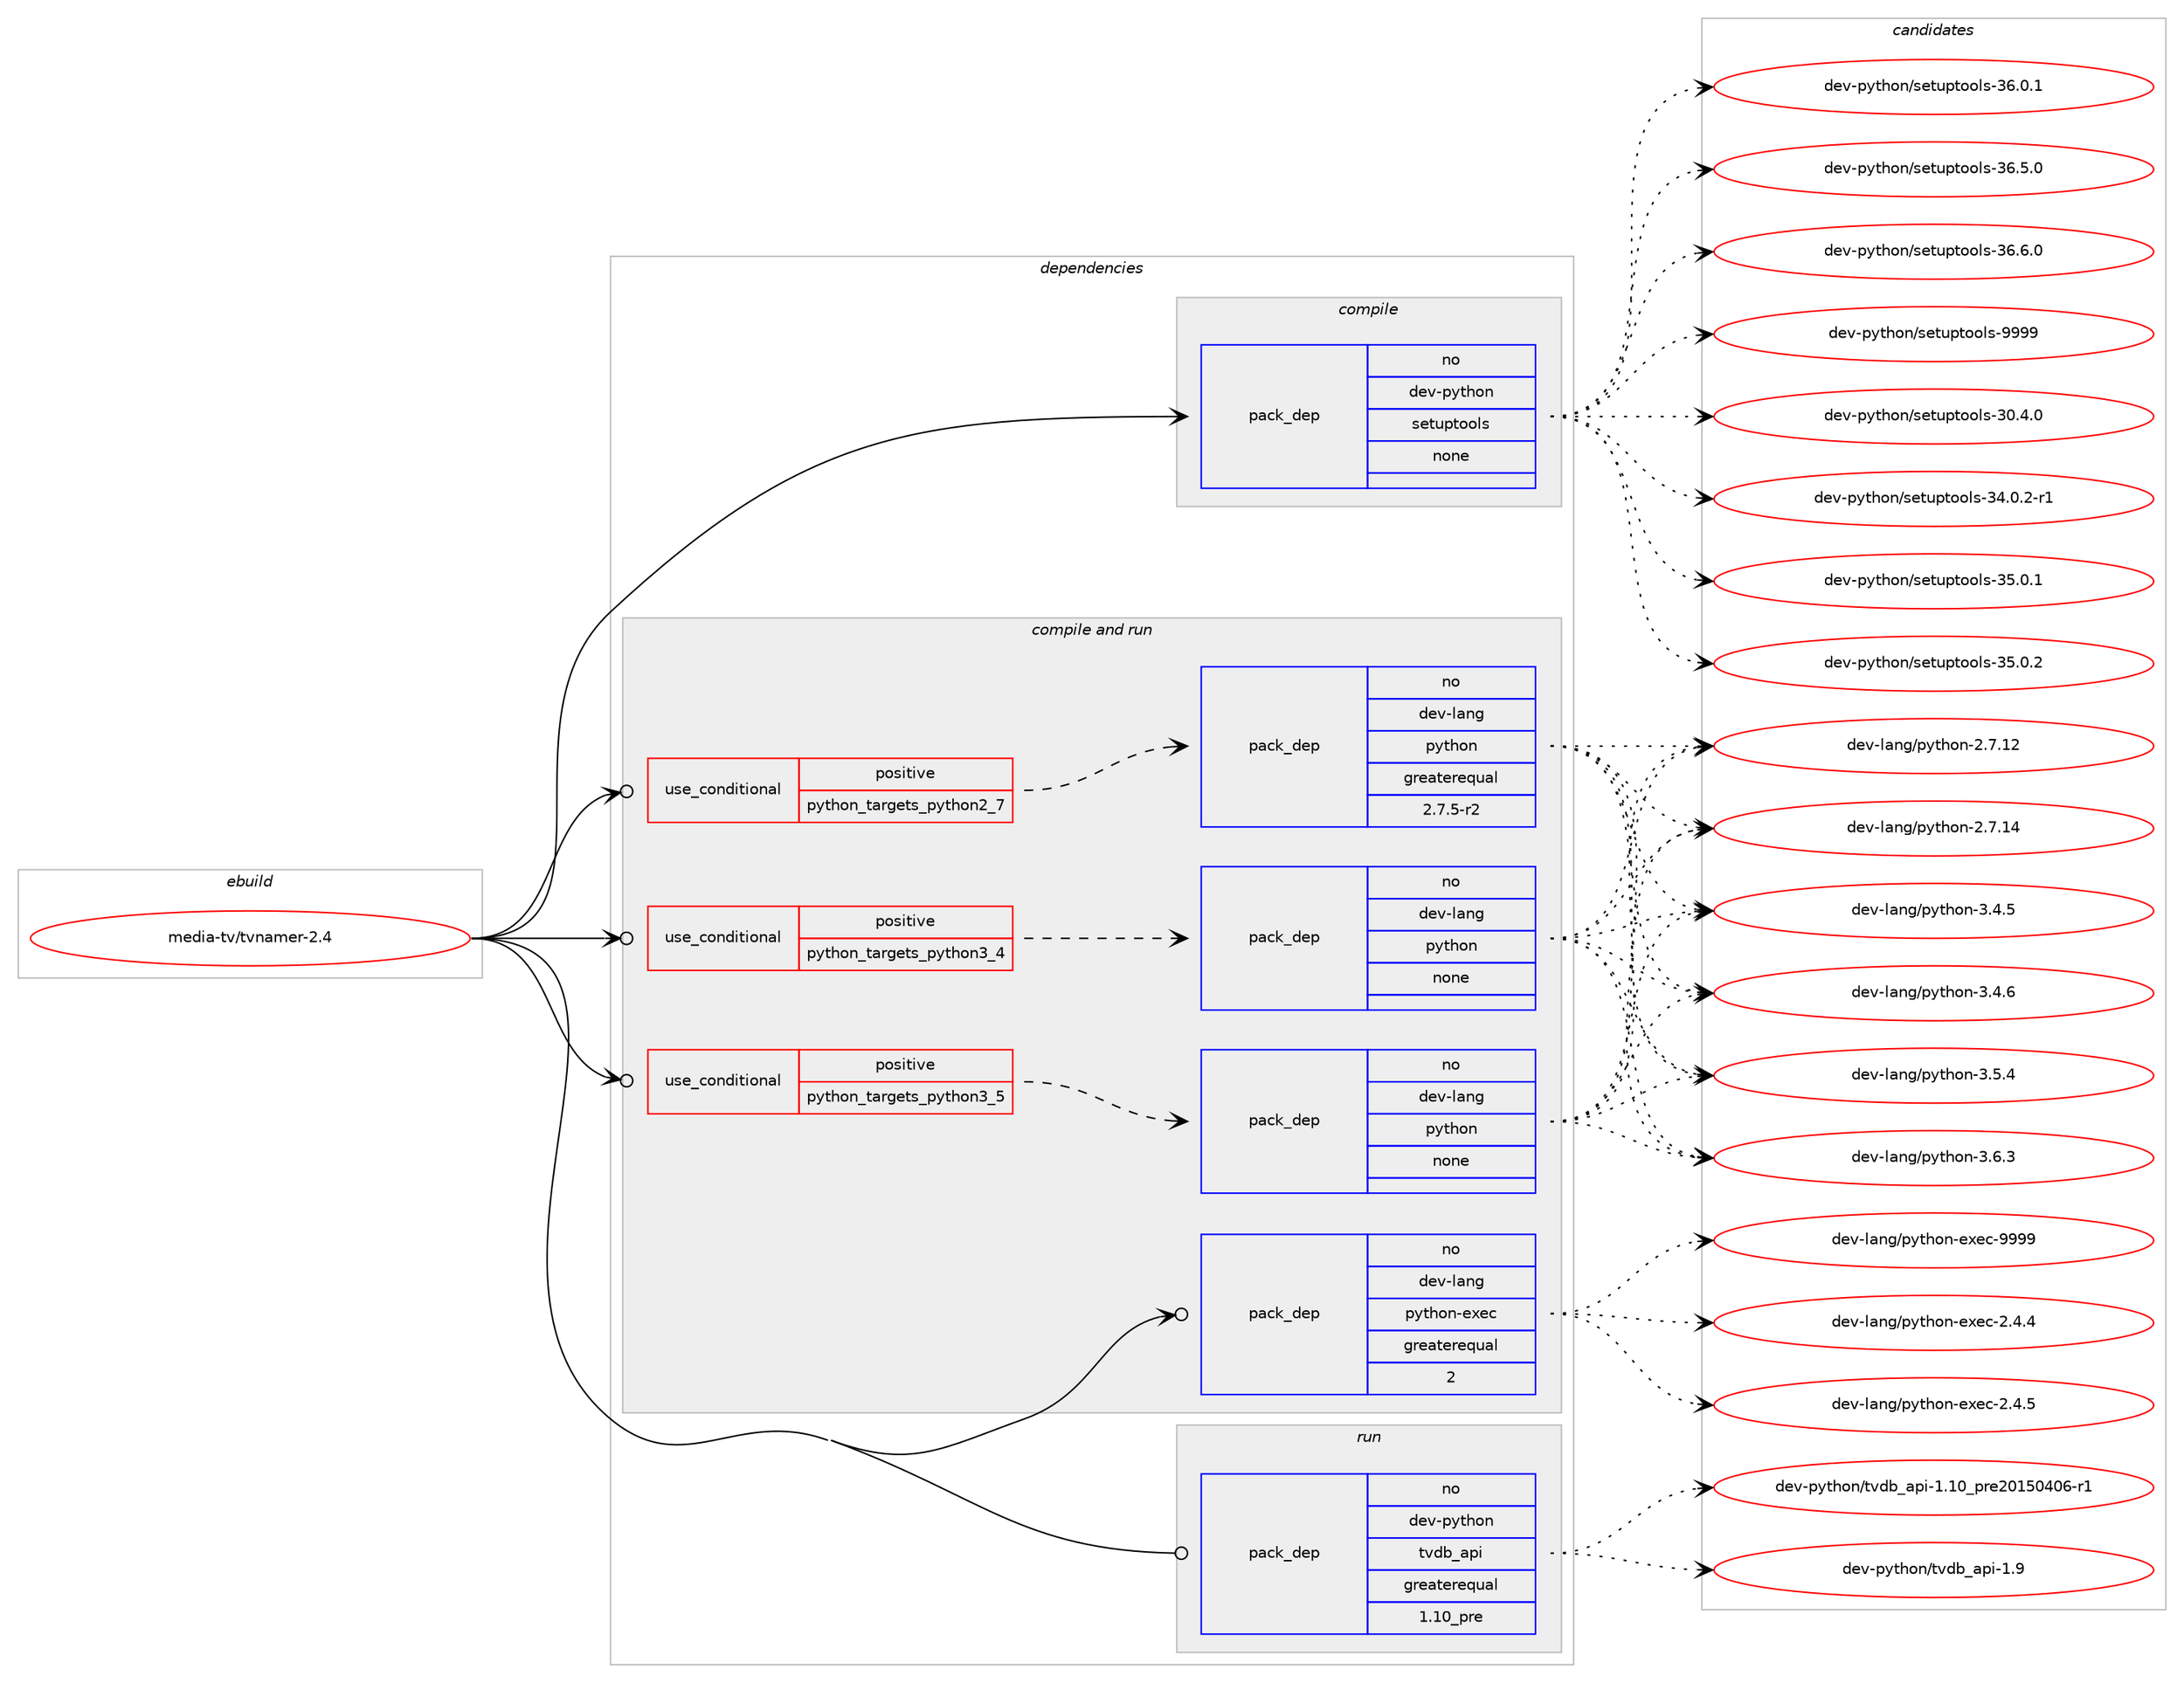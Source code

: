 digraph prolog {

# *************
# Graph options
# *************

newrank=true;
concentrate=true;
compound=true;
graph [rankdir=LR,fontname=Helvetica,fontsize=10,ranksep=1.5];#, ranksep=2.5, nodesep=0.2];
edge  [arrowhead=vee];
node  [fontname=Helvetica,fontsize=10];

# **********
# The ebuild
# **********

subgraph cluster_leftcol {
color=gray;
rank=same;
label=<<i>ebuild</i>>;
id [label="media-tv/tvnamer-2.4", color=red, width=4, href="../media-tv/tvnamer-2.4.svg"];
}

# ****************
# The dependencies
# ****************

subgraph cluster_midcol {
color=gray;
label=<<i>dependencies</i>>;
subgraph cluster_compile {
fillcolor="#eeeeee";
style=filled;
label=<<i>compile</i>>;
subgraph pack287401 {
dependency389132 [label=<<TABLE BORDER="0" CELLBORDER="1" CELLSPACING="0" CELLPADDING="4" WIDTH="220"><TR><TD ROWSPAN="6" CELLPADDING="30">pack_dep</TD></TR><TR><TD WIDTH="110">no</TD></TR><TR><TD>dev-python</TD></TR><TR><TD>setuptools</TD></TR><TR><TD>none</TD></TR><TR><TD></TD></TR></TABLE>>, shape=none, color=blue];
}
id:e -> dependency389132:w [weight=20,style="solid",arrowhead="vee"];
}
subgraph cluster_compileandrun {
fillcolor="#eeeeee";
style=filled;
label=<<i>compile and run</i>>;
subgraph cond95412 {
dependency389133 [label=<<TABLE BORDER="0" CELLBORDER="1" CELLSPACING="0" CELLPADDING="4"><TR><TD ROWSPAN="3" CELLPADDING="10">use_conditional</TD></TR><TR><TD>positive</TD></TR><TR><TD>python_targets_python2_7</TD></TR></TABLE>>, shape=none, color=red];
subgraph pack287402 {
dependency389134 [label=<<TABLE BORDER="0" CELLBORDER="1" CELLSPACING="0" CELLPADDING="4" WIDTH="220"><TR><TD ROWSPAN="6" CELLPADDING="30">pack_dep</TD></TR><TR><TD WIDTH="110">no</TD></TR><TR><TD>dev-lang</TD></TR><TR><TD>python</TD></TR><TR><TD>greaterequal</TD></TR><TR><TD>2.7.5-r2</TD></TR></TABLE>>, shape=none, color=blue];
}
dependency389133:e -> dependency389134:w [weight=20,style="dashed",arrowhead="vee"];
}
id:e -> dependency389133:w [weight=20,style="solid",arrowhead="odotvee"];
subgraph cond95413 {
dependency389135 [label=<<TABLE BORDER="0" CELLBORDER="1" CELLSPACING="0" CELLPADDING="4"><TR><TD ROWSPAN="3" CELLPADDING="10">use_conditional</TD></TR><TR><TD>positive</TD></TR><TR><TD>python_targets_python3_4</TD></TR></TABLE>>, shape=none, color=red];
subgraph pack287403 {
dependency389136 [label=<<TABLE BORDER="0" CELLBORDER="1" CELLSPACING="0" CELLPADDING="4" WIDTH="220"><TR><TD ROWSPAN="6" CELLPADDING="30">pack_dep</TD></TR><TR><TD WIDTH="110">no</TD></TR><TR><TD>dev-lang</TD></TR><TR><TD>python</TD></TR><TR><TD>none</TD></TR><TR><TD></TD></TR></TABLE>>, shape=none, color=blue];
}
dependency389135:e -> dependency389136:w [weight=20,style="dashed",arrowhead="vee"];
}
id:e -> dependency389135:w [weight=20,style="solid",arrowhead="odotvee"];
subgraph cond95414 {
dependency389137 [label=<<TABLE BORDER="0" CELLBORDER="1" CELLSPACING="0" CELLPADDING="4"><TR><TD ROWSPAN="3" CELLPADDING="10">use_conditional</TD></TR><TR><TD>positive</TD></TR><TR><TD>python_targets_python3_5</TD></TR></TABLE>>, shape=none, color=red];
subgraph pack287404 {
dependency389138 [label=<<TABLE BORDER="0" CELLBORDER="1" CELLSPACING="0" CELLPADDING="4" WIDTH="220"><TR><TD ROWSPAN="6" CELLPADDING="30">pack_dep</TD></TR><TR><TD WIDTH="110">no</TD></TR><TR><TD>dev-lang</TD></TR><TR><TD>python</TD></TR><TR><TD>none</TD></TR><TR><TD></TD></TR></TABLE>>, shape=none, color=blue];
}
dependency389137:e -> dependency389138:w [weight=20,style="dashed",arrowhead="vee"];
}
id:e -> dependency389137:w [weight=20,style="solid",arrowhead="odotvee"];
subgraph pack287405 {
dependency389139 [label=<<TABLE BORDER="0" CELLBORDER="1" CELLSPACING="0" CELLPADDING="4" WIDTH="220"><TR><TD ROWSPAN="6" CELLPADDING="30">pack_dep</TD></TR><TR><TD WIDTH="110">no</TD></TR><TR><TD>dev-lang</TD></TR><TR><TD>python-exec</TD></TR><TR><TD>greaterequal</TD></TR><TR><TD>2</TD></TR></TABLE>>, shape=none, color=blue];
}
id:e -> dependency389139:w [weight=20,style="solid",arrowhead="odotvee"];
}
subgraph cluster_run {
fillcolor="#eeeeee";
style=filled;
label=<<i>run</i>>;
subgraph pack287406 {
dependency389140 [label=<<TABLE BORDER="0" CELLBORDER="1" CELLSPACING="0" CELLPADDING="4" WIDTH="220"><TR><TD ROWSPAN="6" CELLPADDING="30">pack_dep</TD></TR><TR><TD WIDTH="110">no</TD></TR><TR><TD>dev-python</TD></TR><TR><TD>tvdb_api</TD></TR><TR><TD>greaterequal</TD></TR><TR><TD>1.10_pre</TD></TR></TABLE>>, shape=none, color=blue];
}
id:e -> dependency389140:w [weight=20,style="solid",arrowhead="odot"];
}
}

# **************
# The candidates
# **************

subgraph cluster_choices {
rank=same;
color=gray;
label=<<i>candidates</i>>;

subgraph choice287401 {
color=black;
nodesep=1;
choice100101118451121211161041111104711510111611711211611111110811545514846524648 [label="dev-python/setuptools-30.4.0", color=red, width=4,href="../dev-python/setuptools-30.4.0.svg"];
choice1001011184511212111610411111047115101116117112116111111108115455152464846504511449 [label="dev-python/setuptools-34.0.2-r1", color=red, width=4,href="../dev-python/setuptools-34.0.2-r1.svg"];
choice100101118451121211161041111104711510111611711211611111110811545515346484649 [label="dev-python/setuptools-35.0.1", color=red, width=4,href="../dev-python/setuptools-35.0.1.svg"];
choice100101118451121211161041111104711510111611711211611111110811545515346484650 [label="dev-python/setuptools-35.0.2", color=red, width=4,href="../dev-python/setuptools-35.0.2.svg"];
choice100101118451121211161041111104711510111611711211611111110811545515446484649 [label="dev-python/setuptools-36.0.1", color=red, width=4,href="../dev-python/setuptools-36.0.1.svg"];
choice100101118451121211161041111104711510111611711211611111110811545515446534648 [label="dev-python/setuptools-36.5.0", color=red, width=4,href="../dev-python/setuptools-36.5.0.svg"];
choice100101118451121211161041111104711510111611711211611111110811545515446544648 [label="dev-python/setuptools-36.6.0", color=red, width=4,href="../dev-python/setuptools-36.6.0.svg"];
choice10010111845112121116104111110471151011161171121161111111081154557575757 [label="dev-python/setuptools-9999", color=red, width=4,href="../dev-python/setuptools-9999.svg"];
dependency389132:e -> choice100101118451121211161041111104711510111611711211611111110811545514846524648:w [style=dotted,weight="100"];
dependency389132:e -> choice1001011184511212111610411111047115101116117112116111111108115455152464846504511449:w [style=dotted,weight="100"];
dependency389132:e -> choice100101118451121211161041111104711510111611711211611111110811545515346484649:w [style=dotted,weight="100"];
dependency389132:e -> choice100101118451121211161041111104711510111611711211611111110811545515346484650:w [style=dotted,weight="100"];
dependency389132:e -> choice100101118451121211161041111104711510111611711211611111110811545515446484649:w [style=dotted,weight="100"];
dependency389132:e -> choice100101118451121211161041111104711510111611711211611111110811545515446534648:w [style=dotted,weight="100"];
dependency389132:e -> choice100101118451121211161041111104711510111611711211611111110811545515446544648:w [style=dotted,weight="100"];
dependency389132:e -> choice10010111845112121116104111110471151011161171121161111111081154557575757:w [style=dotted,weight="100"];
}
subgraph choice287402 {
color=black;
nodesep=1;
choice10010111845108971101034711212111610411111045504655464950 [label="dev-lang/python-2.7.12", color=red, width=4,href="../dev-lang/python-2.7.12.svg"];
choice10010111845108971101034711212111610411111045504655464952 [label="dev-lang/python-2.7.14", color=red, width=4,href="../dev-lang/python-2.7.14.svg"];
choice100101118451089711010347112121116104111110455146524653 [label="dev-lang/python-3.4.5", color=red, width=4,href="../dev-lang/python-3.4.5.svg"];
choice100101118451089711010347112121116104111110455146524654 [label="dev-lang/python-3.4.6", color=red, width=4,href="../dev-lang/python-3.4.6.svg"];
choice100101118451089711010347112121116104111110455146534652 [label="dev-lang/python-3.5.4", color=red, width=4,href="../dev-lang/python-3.5.4.svg"];
choice100101118451089711010347112121116104111110455146544651 [label="dev-lang/python-3.6.3", color=red, width=4,href="../dev-lang/python-3.6.3.svg"];
dependency389134:e -> choice10010111845108971101034711212111610411111045504655464950:w [style=dotted,weight="100"];
dependency389134:e -> choice10010111845108971101034711212111610411111045504655464952:w [style=dotted,weight="100"];
dependency389134:e -> choice100101118451089711010347112121116104111110455146524653:w [style=dotted,weight="100"];
dependency389134:e -> choice100101118451089711010347112121116104111110455146524654:w [style=dotted,weight="100"];
dependency389134:e -> choice100101118451089711010347112121116104111110455146534652:w [style=dotted,weight="100"];
dependency389134:e -> choice100101118451089711010347112121116104111110455146544651:w [style=dotted,weight="100"];
}
subgraph choice287403 {
color=black;
nodesep=1;
choice10010111845108971101034711212111610411111045504655464950 [label="dev-lang/python-2.7.12", color=red, width=4,href="../dev-lang/python-2.7.12.svg"];
choice10010111845108971101034711212111610411111045504655464952 [label="dev-lang/python-2.7.14", color=red, width=4,href="../dev-lang/python-2.7.14.svg"];
choice100101118451089711010347112121116104111110455146524653 [label="dev-lang/python-3.4.5", color=red, width=4,href="../dev-lang/python-3.4.5.svg"];
choice100101118451089711010347112121116104111110455146524654 [label="dev-lang/python-3.4.6", color=red, width=4,href="../dev-lang/python-3.4.6.svg"];
choice100101118451089711010347112121116104111110455146534652 [label="dev-lang/python-3.5.4", color=red, width=4,href="../dev-lang/python-3.5.4.svg"];
choice100101118451089711010347112121116104111110455146544651 [label="dev-lang/python-3.6.3", color=red, width=4,href="../dev-lang/python-3.6.3.svg"];
dependency389136:e -> choice10010111845108971101034711212111610411111045504655464950:w [style=dotted,weight="100"];
dependency389136:e -> choice10010111845108971101034711212111610411111045504655464952:w [style=dotted,weight="100"];
dependency389136:e -> choice100101118451089711010347112121116104111110455146524653:w [style=dotted,weight="100"];
dependency389136:e -> choice100101118451089711010347112121116104111110455146524654:w [style=dotted,weight="100"];
dependency389136:e -> choice100101118451089711010347112121116104111110455146534652:w [style=dotted,weight="100"];
dependency389136:e -> choice100101118451089711010347112121116104111110455146544651:w [style=dotted,weight="100"];
}
subgraph choice287404 {
color=black;
nodesep=1;
choice10010111845108971101034711212111610411111045504655464950 [label="dev-lang/python-2.7.12", color=red, width=4,href="../dev-lang/python-2.7.12.svg"];
choice10010111845108971101034711212111610411111045504655464952 [label="dev-lang/python-2.7.14", color=red, width=4,href="../dev-lang/python-2.7.14.svg"];
choice100101118451089711010347112121116104111110455146524653 [label="dev-lang/python-3.4.5", color=red, width=4,href="../dev-lang/python-3.4.5.svg"];
choice100101118451089711010347112121116104111110455146524654 [label="dev-lang/python-3.4.6", color=red, width=4,href="../dev-lang/python-3.4.6.svg"];
choice100101118451089711010347112121116104111110455146534652 [label="dev-lang/python-3.5.4", color=red, width=4,href="../dev-lang/python-3.5.4.svg"];
choice100101118451089711010347112121116104111110455146544651 [label="dev-lang/python-3.6.3", color=red, width=4,href="../dev-lang/python-3.6.3.svg"];
dependency389138:e -> choice10010111845108971101034711212111610411111045504655464950:w [style=dotted,weight="100"];
dependency389138:e -> choice10010111845108971101034711212111610411111045504655464952:w [style=dotted,weight="100"];
dependency389138:e -> choice100101118451089711010347112121116104111110455146524653:w [style=dotted,weight="100"];
dependency389138:e -> choice100101118451089711010347112121116104111110455146524654:w [style=dotted,weight="100"];
dependency389138:e -> choice100101118451089711010347112121116104111110455146534652:w [style=dotted,weight="100"];
dependency389138:e -> choice100101118451089711010347112121116104111110455146544651:w [style=dotted,weight="100"];
}
subgraph choice287405 {
color=black;
nodesep=1;
choice1001011184510897110103471121211161041111104510112010199455046524652 [label="dev-lang/python-exec-2.4.4", color=red, width=4,href="../dev-lang/python-exec-2.4.4.svg"];
choice1001011184510897110103471121211161041111104510112010199455046524653 [label="dev-lang/python-exec-2.4.5", color=red, width=4,href="../dev-lang/python-exec-2.4.5.svg"];
choice10010111845108971101034711212111610411111045101120101994557575757 [label="dev-lang/python-exec-9999", color=red, width=4,href="../dev-lang/python-exec-9999.svg"];
dependency389139:e -> choice1001011184510897110103471121211161041111104510112010199455046524652:w [style=dotted,weight="100"];
dependency389139:e -> choice1001011184510897110103471121211161041111104510112010199455046524653:w [style=dotted,weight="100"];
dependency389139:e -> choice10010111845108971101034711212111610411111045101120101994557575757:w [style=dotted,weight="100"];
}
subgraph choice287406 {
color=black;
nodesep=1;
choice100101118451121211161041111104711611810098959711210545494649489511211410150484953485248544511449 [label="dev-python/tvdb_api-1.10_pre20150406-r1", color=red, width=4,href="../dev-python/tvdb_api-1.10_pre20150406-r1.svg"];
choice100101118451121211161041111104711611810098959711210545494657 [label="dev-python/tvdb_api-1.9", color=red, width=4,href="../dev-python/tvdb_api-1.9.svg"];
dependency389140:e -> choice100101118451121211161041111104711611810098959711210545494649489511211410150484953485248544511449:w [style=dotted,weight="100"];
dependency389140:e -> choice100101118451121211161041111104711611810098959711210545494657:w [style=dotted,weight="100"];
}
}

}
